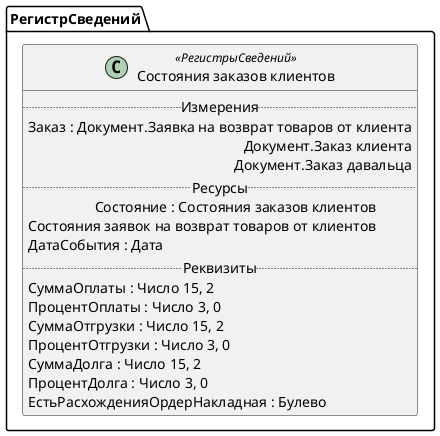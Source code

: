 ﻿@startuml СостоянияЗаказовКлиентов
'!include templates.wsd
'..\include templates.wsd
class РегистрСведений.СостоянияЗаказовКлиентов as "Состояния заказов клиентов" <<РегистрыСведений>>
{
..Измерения..
Заказ : Документ.Заявка на возврат товаров от клиента\rДокумент.Заказ клиента\rДокумент.Заказ давальца
..Ресурсы..
Состояние : Состояния заказов клиентов\rСостояния заявок на возврат товаров от клиентов
ДатаСобытия : Дата
..Реквизиты..
СуммаОплаты : Число 15, 2
ПроцентОплаты : Число 3, 0
СуммаОтгрузки : Число 15, 2
ПроцентОтгрузки : Число 3, 0
СуммаДолга : Число 15, 2
ПроцентДолга : Число 3, 0
ЕстьРасхожденияОрдерНакладная : Булево
}
@enduml
